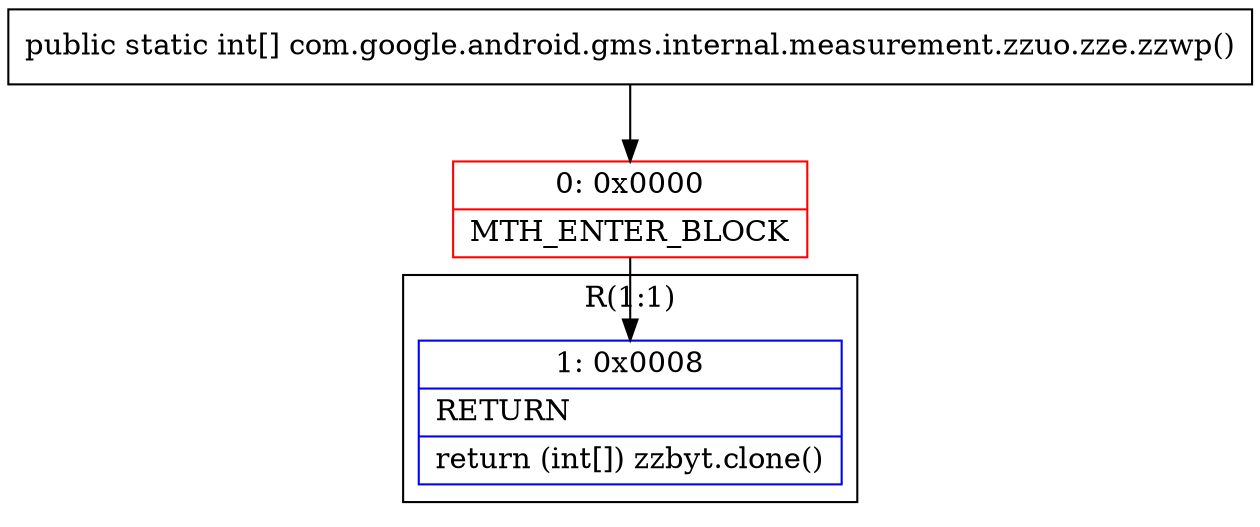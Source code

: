digraph "CFG forcom.google.android.gms.internal.measurement.zzuo.zze.zzwp()[I" {
subgraph cluster_Region_1204366022 {
label = "R(1:1)";
node [shape=record,color=blue];
Node_1 [shape=record,label="{1\:\ 0x0008|RETURN\l|return (int[]) zzbyt.clone()\l}"];
}
Node_0 [shape=record,color=red,label="{0\:\ 0x0000|MTH_ENTER_BLOCK\l}"];
MethodNode[shape=record,label="{public static int[] com.google.android.gms.internal.measurement.zzuo.zze.zzwp() }"];
MethodNode -> Node_0;
Node_0 -> Node_1;
}

